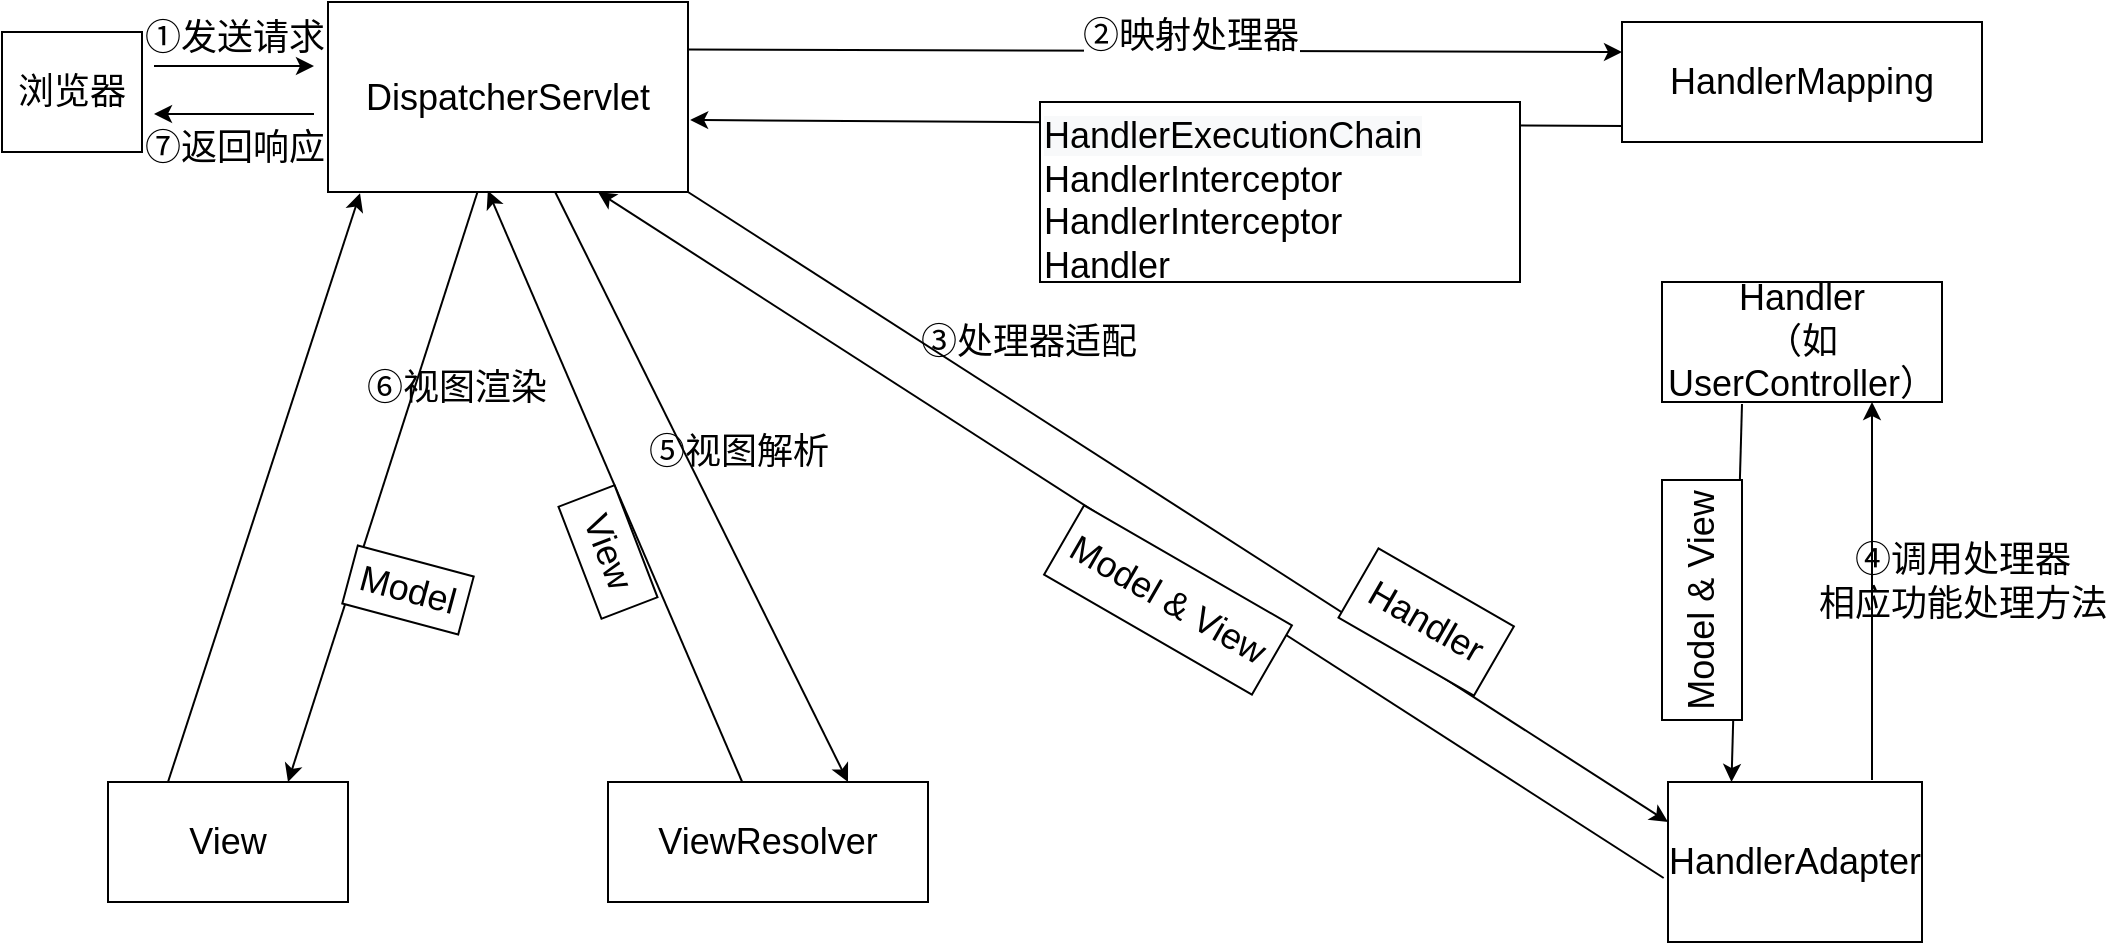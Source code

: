 <mxfile version="18.1.1" type="github">
  <diagram id="CJmtZNZUQu7riZG6ckMO" name="第 1 页">
    <mxGraphModel dx="1422" dy="794" grid="1" gridSize="10" guides="1" tooltips="1" connect="1" arrows="1" fold="1" page="1" pageScale="1" pageWidth="827" pageHeight="1169" math="0" shadow="0">
      <root>
        <mxCell id="0" />
        <mxCell id="1" parent="0" />
        <mxCell id="KosZsacg5SAkSG2wEO6T-3" value="②映射处理器" style="rounded=0;orthogonalLoop=1;jettySize=auto;html=1;fontSize=18;exitX=1;exitY=0.25;exitDx=0;exitDy=0;entryX=0;entryY=0.25;entryDx=0;entryDy=0;" parent="1" target="KosZsacg5SAkSG2wEO6T-2" edge="1" source="KosZsacg5SAkSG2wEO6T-1">
          <mxGeometry x="0.074" y="7" relative="1" as="geometry">
            <mxPoint x="383.92" y="286.94" as="sourcePoint" />
            <mxPoint x="805" y="287" as="targetPoint" />
            <mxPoint as="offset" />
          </mxGeometry>
        </mxCell>
        <mxCell id="KosZsacg5SAkSG2wEO6T-28" value="⑤视图解析" style="edgeStyle=none;rounded=0;orthogonalLoop=1;jettySize=auto;html=1;entryX=0.75;entryY=0;entryDx=0;entryDy=0;labelBackgroundColor=none;fontSize=18;" parent="1" source="KosZsacg5SAkSG2wEO6T-1" target="KosZsacg5SAkSG2wEO6T-26" edge="1">
          <mxGeometry x="-0.05" y="24" relative="1" as="geometry">
            <mxPoint as="offset" />
          </mxGeometry>
        </mxCell>
        <mxCell id="KosZsacg5SAkSG2wEO6T-31" value="⑥视图渲染" style="edgeStyle=none;rounded=0;orthogonalLoop=1;jettySize=auto;html=1;entryX=0.75;entryY=0;entryDx=0;entryDy=0;labelBackgroundColor=none;fontSize=18;" parent="1" source="KosZsacg5SAkSG2wEO6T-1" target="KosZsacg5SAkSG2wEO6T-27" edge="1">
          <mxGeometry x="-0.375" y="20" relative="1" as="geometry">
            <mxPoint as="offset" />
          </mxGeometry>
        </mxCell>
        <mxCell id="KosZsacg5SAkSG2wEO6T-1" value="DispatcherServlet" style="rounded=0;whiteSpace=wrap;html=1;fontSize=18;fontStyle=0" parent="1" vertex="1">
          <mxGeometry x="200" y="260" width="180" height="95" as="geometry" />
        </mxCell>
        <mxCell id="KosZsacg5SAkSG2wEO6T-13" style="edgeStyle=none;rounded=0;orthogonalLoop=1;jettySize=auto;html=1;labelBackgroundColor=none;fontSize=18;exitX=0.011;exitY=0.867;exitDx=0;exitDy=0;exitPerimeter=0;entryX=1.006;entryY=0.621;entryDx=0;entryDy=0;entryPerimeter=0;" parent="1" source="KosZsacg5SAkSG2wEO6T-2" target="KosZsacg5SAkSG2wEO6T-1" edge="1">
          <mxGeometry relative="1" as="geometry">
            <mxPoint x="390" y="322" as="targetPoint" />
          </mxGeometry>
        </mxCell>
        <mxCell id="KosZsacg5SAkSG2wEO6T-2" value="HandlerMapping" style="rounded=0;whiteSpace=wrap;html=1;fontSize=18;fontStyle=0" parent="1" vertex="1">
          <mxGeometry x="847" y="270" width="180" height="60" as="geometry" />
        </mxCell>
        <mxCell id="KosZsacg5SAkSG2wEO6T-4" value="浏览器" style="rounded=0;whiteSpace=wrap;html=1;fontSize=18;" parent="1" vertex="1">
          <mxGeometry x="37" y="275" width="70" height="60" as="geometry" />
        </mxCell>
        <mxCell id="KosZsacg5SAkSG2wEO6T-7" value="①发送请求" style="endArrow=classic;html=1;rounded=0;fontSize=18;labelBackgroundColor=none;verticalAlign=bottom;" parent="1" edge="1">
          <mxGeometry width="50" height="50" relative="1" as="geometry">
            <mxPoint x="113" y="292" as="sourcePoint" />
            <mxPoint x="193" y="292" as="targetPoint" />
          </mxGeometry>
        </mxCell>
        <mxCell id="KosZsacg5SAkSG2wEO6T-8" value="⑦返回响应" style="endArrow=classic;html=1;rounded=0;labelBackgroundColor=none;fontSize=18;verticalAlign=top;" parent="1" edge="1">
          <mxGeometry width="50" height="50" relative="1" as="geometry">
            <mxPoint x="193" y="316" as="sourcePoint" />
            <mxPoint x="113" y="316" as="targetPoint" />
          </mxGeometry>
        </mxCell>
        <mxCell id="KosZsacg5SAkSG2wEO6T-14" value="&lt;span style=&quot;color: rgb(0, 0, 0); font-family: helvetica; font-size: 18px; font-style: normal; font-weight: 400; letter-spacing: normal; text-indent: 0px; text-transform: none; word-spacing: 0px; background-color: rgb(248, 249, 250); display: inline; float: none;&quot;&gt;HandlerExecutionChain&lt;br style=&quot;font-size: 18px;&quot;&gt;&lt;/span&gt;HandlerInterceptor&lt;br style=&quot;font-size: 18px;&quot;&gt;HandlerInterceptor&lt;br style=&quot;font-size: 18px;&quot;&gt;Handler" style="rounded=0;whiteSpace=wrap;html=1;fontSize=18;align=left;verticalAlign=top;labelPosition=center;verticalLabelPosition=middle;" parent="1" vertex="1">
          <mxGeometry x="556" y="310" width="240" height="90" as="geometry" />
        </mxCell>
        <mxCell id="KosZsacg5SAkSG2wEO6T-23" style="edgeStyle=none;rounded=0;orthogonalLoop=1;jettySize=auto;html=1;entryX=0.75;entryY=1;entryDx=0;entryDy=0;labelBackgroundColor=none;fontSize=18;exitX=-0.017;exitY=0.6;exitDx=0;exitDy=0;exitPerimeter=0;" parent="1" source="KosZsacg5SAkSG2wEO6T-15" target="KosZsacg5SAkSG2wEO6T-1" edge="1">
          <mxGeometry relative="1" as="geometry" />
        </mxCell>
        <mxCell id="KosZsacg5SAkSG2wEO6T-15" value="HandlerAdapter" style="rounded=0;whiteSpace=wrap;html=1;fontSize=18;" parent="1" vertex="1">
          <mxGeometry x="870" y="650" width="127" height="80" as="geometry" />
        </mxCell>
        <mxCell id="KosZsacg5SAkSG2wEO6T-16" value="Handler&lt;br style=&quot;font-size: 18px;&quot;&gt;&lt;font style=&quot;font-size: 18px;&quot;&gt;（如UserController）&lt;/font&gt;" style="rounded=0;whiteSpace=wrap;html=1;fontSize=18;" parent="1" vertex="1">
          <mxGeometry x="867" y="400" width="140" height="60" as="geometry" />
        </mxCell>
        <mxCell id="KosZsacg5SAkSG2wEO6T-17" value="" style="endArrow=classic;html=1;rounded=0;labelBackgroundColor=none;fontSize=18;entryX=0.25;entryY=0;entryDx=0;entryDy=0;horizontal=0;" parent="1" target="KosZsacg5SAkSG2wEO6T-15" edge="1">
          <mxGeometry x="-0.058" y="-10" width="50" height="50" relative="1" as="geometry">
            <mxPoint x="907" y="461" as="sourcePoint" />
            <mxPoint x="907" y="641" as="targetPoint" />
            <mxPoint as="offset" />
          </mxGeometry>
        </mxCell>
        <mxCell id="KosZsacg5SAkSG2wEO6T-18" value="④调用处理器&lt;br style=&quot;font-size: 18px;&quot;&gt;相应功能处理方法" style="endArrow=classic;html=1;rounded=0;labelBackgroundColor=none;fontSize=18;entryX=0.75;entryY=1;entryDx=0;entryDy=0;horizontal=1;" parent="1" target="KosZsacg5SAkSG2wEO6T-16" edge="1">
          <mxGeometry x="0.048" y="-45" width="50" height="50" relative="1" as="geometry">
            <mxPoint x="972" y="649" as="sourcePoint" />
            <mxPoint x="972" y="469" as="targetPoint" />
            <mxPoint as="offset" />
          </mxGeometry>
        </mxCell>
        <mxCell id="KosZsacg5SAkSG2wEO6T-20" value="Model &amp;amp; View" style="rounded=0;whiteSpace=wrap;html=1;fontSize=18;horizontal=0;" parent="1" vertex="1">
          <mxGeometry x="867" y="499" width="40" height="120" as="geometry" />
        </mxCell>
        <mxCell id="KosZsacg5SAkSG2wEO6T-22" value="③处理器适配" style="edgeStyle=none;rounded=0;orthogonalLoop=1;jettySize=auto;html=1;entryX=1;entryY=1;entryDx=0;entryDy=0;labelBackgroundColor=none;fontSize=18;endArrow=none;exitX=0;exitY=0.25;exitDx=0;exitDy=0;startArrow=classic;startFill=1;" parent="1" source="KosZsacg5SAkSG2wEO6T-15" target="KosZsacg5SAkSG2wEO6T-1" edge="1">
          <mxGeometry x="0.37" y="-29" relative="1" as="geometry">
            <mxPoint x="850" y="600" as="sourcePoint" />
            <mxPoint x="615.238" y="520.453" as="targetPoint" />
            <mxPoint as="offset" />
          </mxGeometry>
        </mxCell>
        <mxCell id="KosZsacg5SAkSG2wEO6T-24" value="Handler" style="rounded=0;whiteSpace=wrap;html=1;fontSize=18;rotation=30;" parent="1" vertex="1">
          <mxGeometry x="710" y="550" width="78.19" height="40" as="geometry" />
        </mxCell>
        <mxCell id="KosZsacg5SAkSG2wEO6T-25" value="Model &amp;amp; View" style="rounded=0;whiteSpace=wrap;html=1;fontSize=18;horizontal=0;rotation=120;" parent="1" vertex="1">
          <mxGeometry x="600" y="499" width="40" height="120" as="geometry" />
        </mxCell>
        <mxCell id="KosZsacg5SAkSG2wEO6T-29" style="edgeStyle=none;rounded=0;orthogonalLoop=1;jettySize=auto;html=1;entryX=0.444;entryY=0.993;entryDx=0;entryDy=0;entryPerimeter=0;labelBackgroundColor=none;fontSize=18;" parent="1" source="KosZsacg5SAkSG2wEO6T-26" target="KosZsacg5SAkSG2wEO6T-1" edge="1">
          <mxGeometry relative="1" as="geometry" />
        </mxCell>
        <mxCell id="KosZsacg5SAkSG2wEO6T-26" value="ViewResolver" style="rounded=0;whiteSpace=wrap;html=1;fontSize=18;" parent="1" vertex="1">
          <mxGeometry x="340" y="650" width="160" height="60" as="geometry" />
        </mxCell>
        <mxCell id="KosZsacg5SAkSG2wEO6T-33" style="edgeStyle=none;rounded=0;orthogonalLoop=1;jettySize=auto;html=1;labelBackgroundColor=none;fontSize=18;exitX=0.25;exitY=0;exitDx=0;exitDy=0;entryX=0.089;entryY=1.007;entryDx=0;entryDy=0;entryPerimeter=0;" parent="1" source="KosZsacg5SAkSG2wEO6T-27" target="KosZsacg5SAkSG2wEO6T-1" edge="1">
          <mxGeometry relative="1" as="geometry">
            <mxPoint x="220" y="380" as="targetPoint" />
          </mxGeometry>
        </mxCell>
        <mxCell id="KosZsacg5SAkSG2wEO6T-27" value="View" style="rounded=0;whiteSpace=wrap;html=1;fontSize=18;" parent="1" vertex="1">
          <mxGeometry x="90" y="650" width="120" height="60" as="geometry" />
        </mxCell>
        <mxCell id="KosZsacg5SAkSG2wEO6T-30" value="View" style="rounded=0;whiteSpace=wrap;html=1;fontSize=18;rotation=69;" parent="1" vertex="1">
          <mxGeometry x="310" y="520" width="60" height="30" as="geometry" />
        </mxCell>
        <mxCell id="KosZsacg5SAkSG2wEO6T-32" value="Model" style="rounded=0;whiteSpace=wrap;html=1;fontSize=18;rotation=15;" parent="1" vertex="1">
          <mxGeometry x="210" y="539" width="60" height="30" as="geometry" />
        </mxCell>
      </root>
    </mxGraphModel>
  </diagram>
</mxfile>
